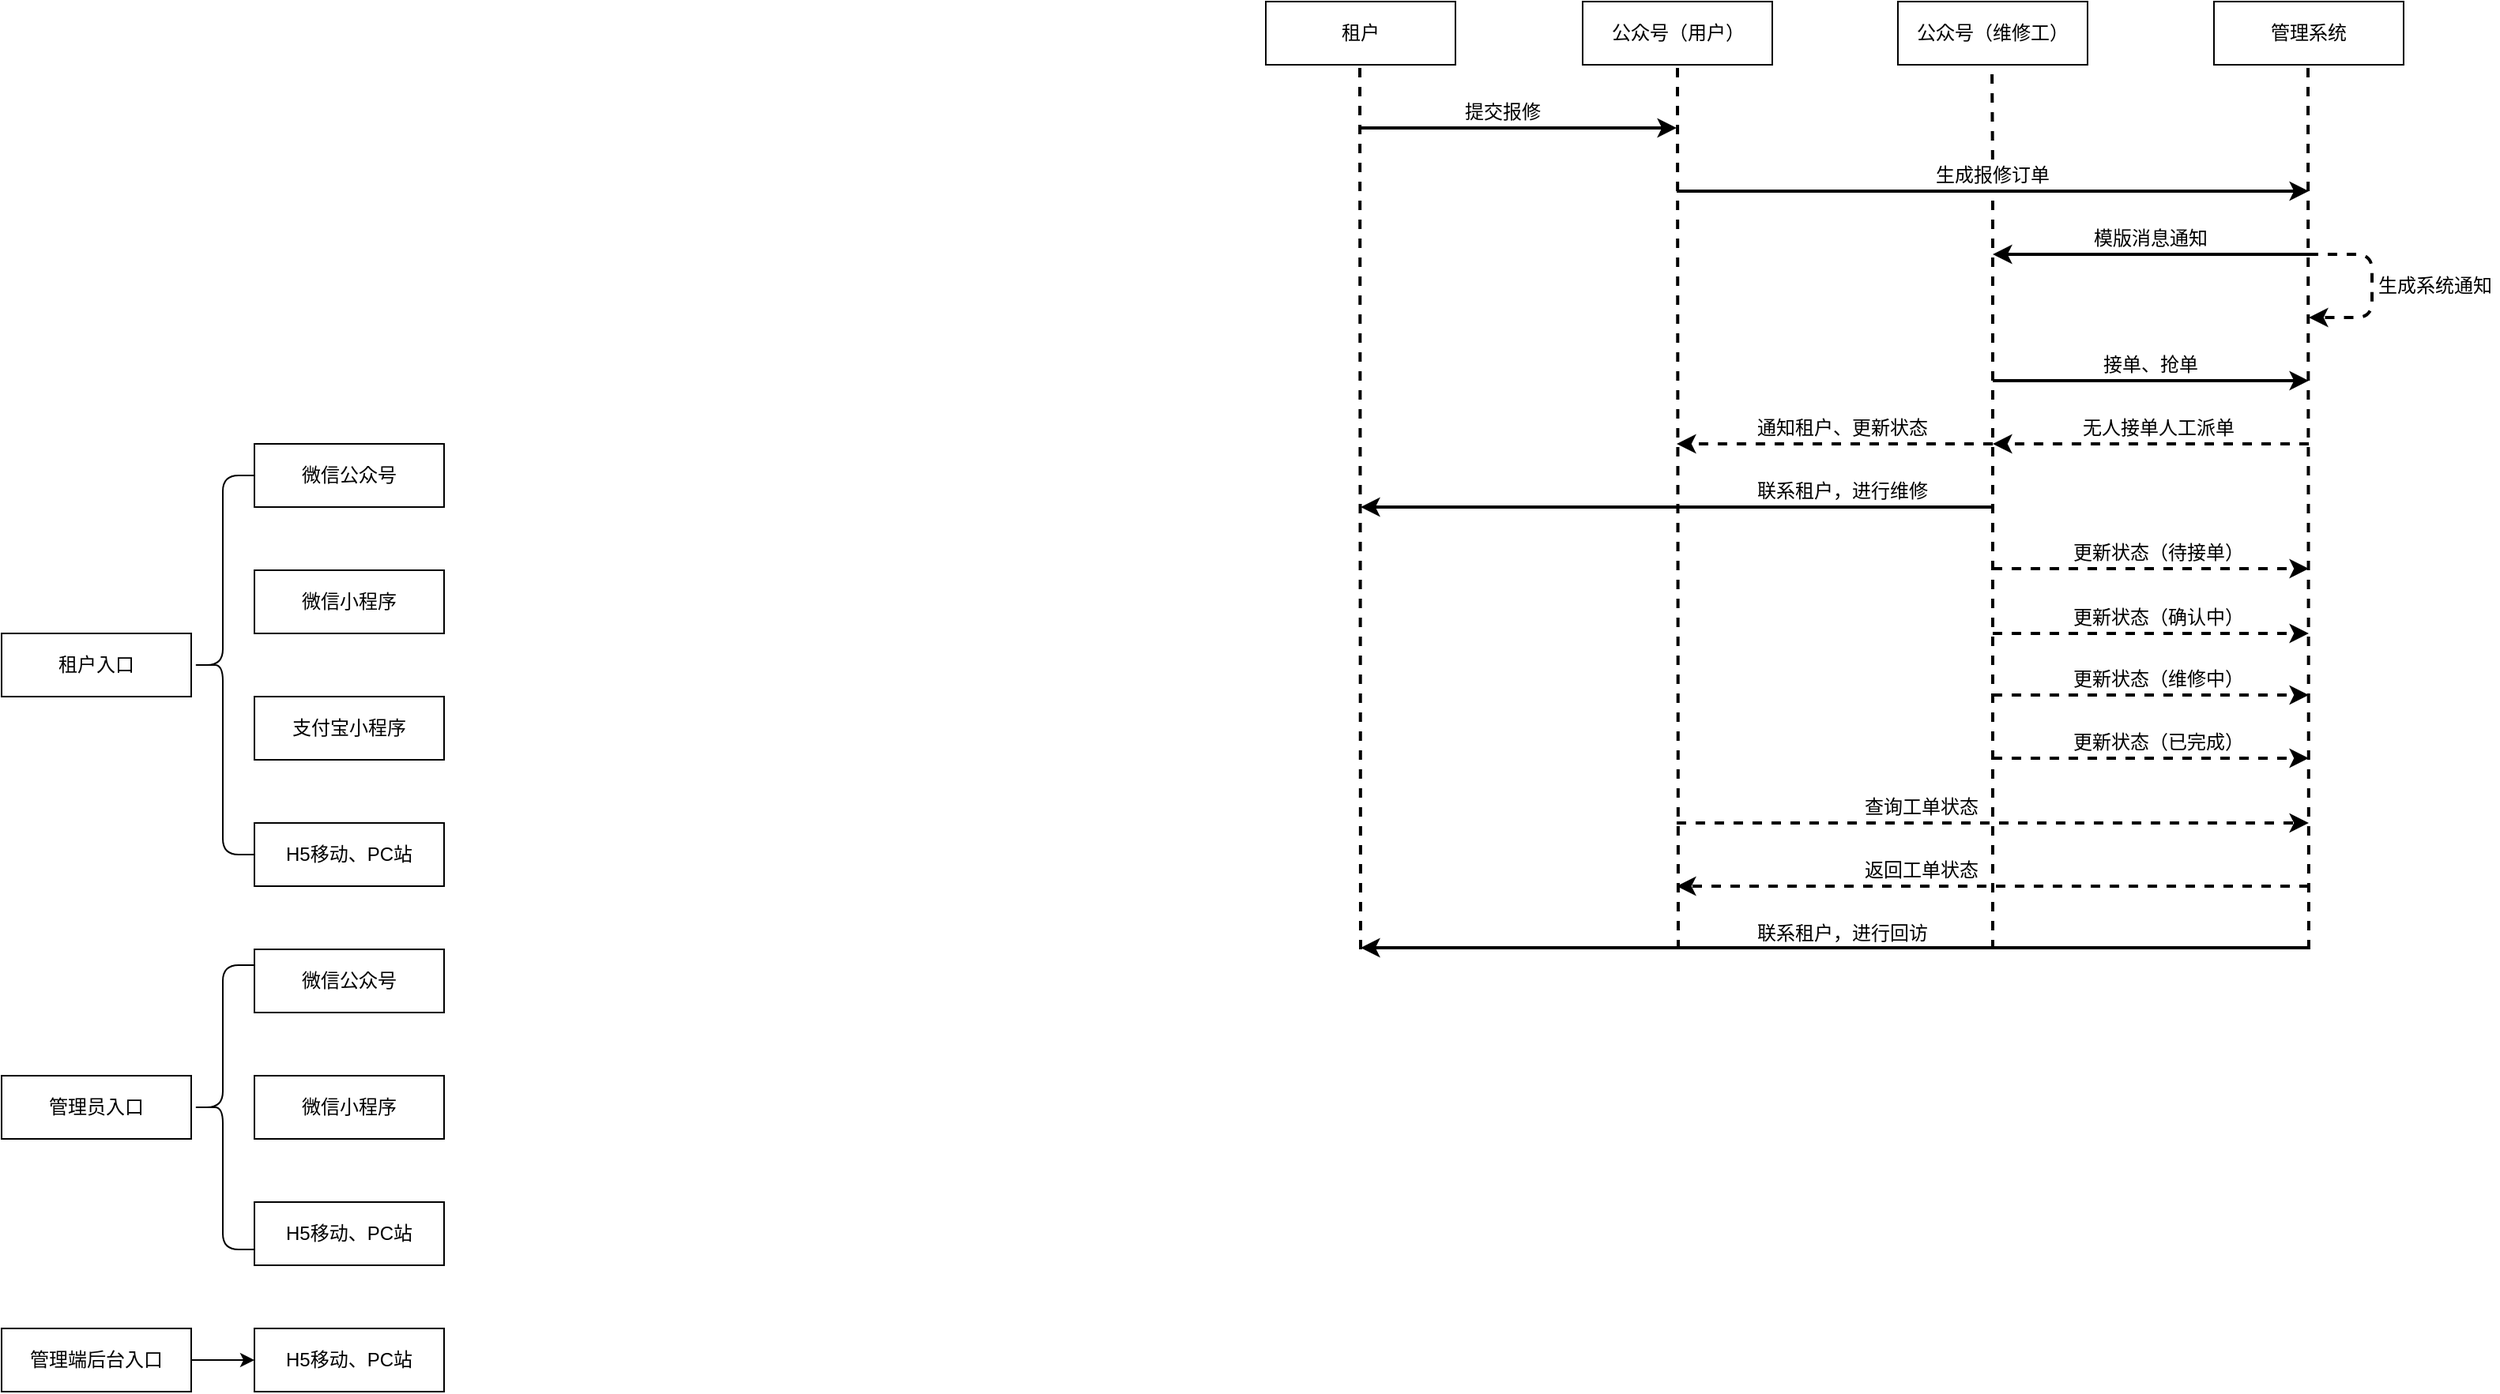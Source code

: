 <mxfile version="14.7.1" type="github">
  <diagram id="moyvBZoqEqQ-8UYQ3a70" name="Page-1">
    <mxGraphModel dx="1186" dy="740" grid="1" gridSize="10" guides="1" tooltips="1" connect="1" arrows="1" fold="1" page="1" pageScale="1" pageWidth="827" pageHeight="1169" math="0" shadow="0">
      <root>
        <mxCell id="0" />
        <mxCell id="1" parent="0" />
        <mxCell id="YB-uOoayBmhUFbvPWa7u-1" value="管理员入口" style="rounded=0;whiteSpace=wrap;html=1;" parent="1" vertex="1">
          <mxGeometry x="240" y="880" width="120" height="40" as="geometry" />
        </mxCell>
        <mxCell id="YB-uOoayBmhUFbvPWa7u-2" value="租户入口" style="rounded=0;whiteSpace=wrap;html=1;" parent="1" vertex="1">
          <mxGeometry x="240" y="600" width="120" height="40" as="geometry" />
        </mxCell>
        <mxCell id="YB-uOoayBmhUFbvPWa7u-16" style="edgeStyle=orthogonalEdgeStyle;rounded=0;orthogonalLoop=1;jettySize=auto;html=1;exitX=1;exitY=0.5;exitDx=0;exitDy=0;entryX=0;entryY=0.5;entryDx=0;entryDy=0;" parent="1" source="YB-uOoayBmhUFbvPWa7u-3" target="YB-uOoayBmhUFbvPWa7u-15" edge="1">
          <mxGeometry relative="1" as="geometry" />
        </mxCell>
        <mxCell id="YB-uOoayBmhUFbvPWa7u-3" value="管理端后台入口" style="rounded=0;whiteSpace=wrap;html=1;" parent="1" vertex="1">
          <mxGeometry x="240" y="1040" width="120" height="40" as="geometry" />
        </mxCell>
        <mxCell id="YB-uOoayBmhUFbvPWa7u-4" value="微信公众号" style="rounded=0;whiteSpace=wrap;html=1;" parent="1" vertex="1">
          <mxGeometry x="400" y="480" width="120" height="40" as="geometry" />
        </mxCell>
        <mxCell id="YB-uOoayBmhUFbvPWa7u-5" value="微信小程序" style="rounded=0;whiteSpace=wrap;html=1;" parent="1" vertex="1">
          <mxGeometry x="400" y="560" width="120" height="40" as="geometry" />
        </mxCell>
        <mxCell id="YB-uOoayBmhUFbvPWa7u-6" value="支付宝小程序" style="rounded=0;whiteSpace=wrap;html=1;" parent="1" vertex="1">
          <mxGeometry x="400" y="640" width="120" height="40" as="geometry" />
        </mxCell>
        <mxCell id="YB-uOoayBmhUFbvPWa7u-9" value="" style="shape=curlyBracket;whiteSpace=wrap;html=1;rounded=1;" parent="1" vertex="1">
          <mxGeometry x="360" y="500" width="40" height="240" as="geometry" />
        </mxCell>
        <mxCell id="YB-uOoayBmhUFbvPWa7u-10" value="H5移动、PC站" style="rounded=0;whiteSpace=wrap;html=1;" parent="1" vertex="1">
          <mxGeometry x="400" y="720" width="120" height="40" as="geometry" />
        </mxCell>
        <mxCell id="YB-uOoayBmhUFbvPWa7u-11" value="H5移动、PC站" style="rounded=0;whiteSpace=wrap;html=1;" parent="1" vertex="1">
          <mxGeometry x="400" y="960" width="120" height="40" as="geometry" />
        </mxCell>
        <mxCell id="YB-uOoayBmhUFbvPWa7u-12" value="微信公众号" style="rounded=0;whiteSpace=wrap;html=1;" parent="1" vertex="1">
          <mxGeometry x="400" y="800" width="120" height="40" as="geometry" />
        </mxCell>
        <mxCell id="YB-uOoayBmhUFbvPWa7u-13" value="微信小程序" style="rounded=0;whiteSpace=wrap;html=1;" parent="1" vertex="1">
          <mxGeometry x="400" y="880" width="120" height="40" as="geometry" />
        </mxCell>
        <mxCell id="YB-uOoayBmhUFbvPWa7u-14" value="" style="shape=curlyBracket;whiteSpace=wrap;html=1;rounded=1;" parent="1" vertex="1">
          <mxGeometry x="360" y="810" width="40" height="180" as="geometry" />
        </mxCell>
        <mxCell id="YB-uOoayBmhUFbvPWa7u-15" value="H5移动、PC站" style="rounded=0;whiteSpace=wrap;html=1;" parent="1" vertex="1">
          <mxGeometry x="400" y="1040" width="120" height="40" as="geometry" />
        </mxCell>
        <mxCell id="7Hp0aEXJhVOCBosLb66T-6" value="公众号（用户）" style="rounded=0;whiteSpace=wrap;html=1;" vertex="1" parent="1">
          <mxGeometry x="1240.5" y="200" width="120" height="40" as="geometry" />
        </mxCell>
        <mxCell id="7Hp0aEXJhVOCBosLb66T-7" value="公众号（维修工）" style="rounded=0;whiteSpace=wrap;html=1;" vertex="1" parent="1">
          <mxGeometry x="1440" y="200" width="120" height="40" as="geometry" />
        </mxCell>
        <mxCell id="7Hp0aEXJhVOCBosLb66T-8" value="管理系统" style="rounded=0;whiteSpace=wrap;html=1;" vertex="1" parent="1">
          <mxGeometry x="1640" y="200" width="120" height="40" as="geometry" />
        </mxCell>
        <mxCell id="7Hp0aEXJhVOCBosLb66T-9" value="" style="endArrow=none;dashed=1;html=1;entryX=0.5;entryY=1;entryDx=0;entryDy=0;strokeWidth=2;" edge="1" parent="1" target="7Hp0aEXJhVOCBosLb66T-6">
          <mxGeometry width="50" height="50" relative="1" as="geometry">
            <mxPoint x="1301" y="800" as="sourcePoint" />
            <mxPoint x="1325.5" y="290" as="targetPoint" />
          </mxGeometry>
        </mxCell>
        <mxCell id="7Hp0aEXJhVOCBosLb66T-13" value="" style="endArrow=none;dashed=1;html=1;entryX=0.5;entryY=1;entryDx=0;entryDy=0;strokeWidth=2;startArrow=none;" edge="1" parent="1" source="7Hp0aEXJhVOCBosLb66T-21">
          <mxGeometry width="50" height="50" relative="1" as="geometry">
            <mxPoint x="1500" y="740" as="sourcePoint" />
            <mxPoint x="1499.5" y="240" as="targetPoint" />
          </mxGeometry>
        </mxCell>
        <mxCell id="7Hp0aEXJhVOCBosLb66T-14" value="" style="endArrow=none;dashed=1;html=1;entryX=0.5;entryY=1;entryDx=0;entryDy=0;strokeWidth=2;" edge="1" parent="1">
          <mxGeometry width="50" height="50" relative="1" as="geometry">
            <mxPoint x="1700" y="800" as="sourcePoint" />
            <mxPoint x="1699.5" y="240" as="targetPoint" />
          </mxGeometry>
        </mxCell>
        <mxCell id="7Hp0aEXJhVOCBosLb66T-16" value="租户" style="rounded=0;whiteSpace=wrap;html=1;" vertex="1" parent="1">
          <mxGeometry x="1040" y="200" width="120" height="40" as="geometry" />
        </mxCell>
        <mxCell id="7Hp0aEXJhVOCBosLb66T-17" value="" style="endArrow=none;dashed=1;html=1;entryX=0.5;entryY=1;entryDx=0;entryDy=0;strokeWidth=2;" edge="1" parent="1">
          <mxGeometry width="50" height="50" relative="1" as="geometry">
            <mxPoint x="1100" y="800" as="sourcePoint" />
            <mxPoint x="1099.5" y="240" as="targetPoint" />
          </mxGeometry>
        </mxCell>
        <mxCell id="7Hp0aEXJhVOCBosLb66T-18" value="" style="endArrow=classic;html=1;strokeWidth=2;" edge="1" parent="1">
          <mxGeometry width="50" height="50" relative="1" as="geometry">
            <mxPoint x="1100" y="280" as="sourcePoint" />
            <mxPoint x="1300" y="280" as="targetPoint" />
          </mxGeometry>
        </mxCell>
        <mxCell id="7Hp0aEXJhVOCBosLb66T-19" value="提交报修" style="text;html=1;strokeColor=none;fillColor=none;align=center;verticalAlign=middle;whiteSpace=wrap;rounded=0;" vertex="1" parent="1">
          <mxGeometry x="1150" y="260" width="80" height="20" as="geometry" />
        </mxCell>
        <mxCell id="7Hp0aEXJhVOCBosLb66T-20" value="" style="endArrow=classic;html=1;strokeWidth=2;" edge="1" parent="1">
          <mxGeometry width="50" height="50" relative="1" as="geometry">
            <mxPoint x="1300" y="320" as="sourcePoint" />
            <mxPoint x="1700" y="320" as="targetPoint" />
          </mxGeometry>
        </mxCell>
        <mxCell id="7Hp0aEXJhVOCBosLb66T-24" value="" style="endArrow=classic;html=1;strokeWidth=2;" edge="1" parent="1">
          <mxGeometry width="50" height="50" relative="1" as="geometry">
            <mxPoint x="1700" y="360" as="sourcePoint" />
            <mxPoint x="1500" y="360" as="targetPoint" />
          </mxGeometry>
        </mxCell>
        <mxCell id="7Hp0aEXJhVOCBosLb66T-25" value="模版消息通知" style="text;html=1;strokeColor=none;fillColor=none;align=center;verticalAlign=middle;whiteSpace=wrap;rounded=0;" vertex="1" parent="1">
          <mxGeometry x="1560" y="340" width="80" height="20" as="geometry" />
        </mxCell>
        <mxCell id="7Hp0aEXJhVOCBosLb66T-27" value="" style="edgeStyle=elbowEdgeStyle;elbow=horizontal;endArrow=classic;html=1;strokeWidth=2;dashed=1;" edge="1" parent="1">
          <mxGeometry width="50" height="50" relative="1" as="geometry">
            <mxPoint x="1700" y="360" as="sourcePoint" />
            <mxPoint x="1700" y="400" as="targetPoint" />
            <Array as="points">
              <mxPoint x="1740" y="380" />
            </Array>
          </mxGeometry>
        </mxCell>
        <mxCell id="7Hp0aEXJhVOCBosLb66T-21" value="生成报修订单" style="text;html=1;strokeColor=none;fillColor=none;align=center;verticalAlign=middle;whiteSpace=wrap;rounded=0;" vertex="1" parent="1">
          <mxGeometry x="1460" y="300" width="80" height="20" as="geometry" />
        </mxCell>
        <mxCell id="7Hp0aEXJhVOCBosLb66T-28" value="" style="endArrow=none;dashed=1;html=1;entryX=0.5;entryY=1;entryDx=0;entryDy=0;strokeWidth=2;" edge="1" parent="1" target="7Hp0aEXJhVOCBosLb66T-21">
          <mxGeometry width="50" height="50" relative="1" as="geometry">
            <mxPoint x="1500" y="800" as="sourcePoint" />
            <mxPoint x="1499.5" y="240" as="targetPoint" />
          </mxGeometry>
        </mxCell>
        <mxCell id="7Hp0aEXJhVOCBosLb66T-29" value="生成系统通知" style="text;html=1;strokeColor=none;fillColor=none;align=center;verticalAlign=middle;whiteSpace=wrap;rounded=0;" vertex="1" parent="1">
          <mxGeometry x="1740" y="370" width="80" height="20" as="geometry" />
        </mxCell>
        <mxCell id="7Hp0aEXJhVOCBosLb66T-31" value="" style="endArrow=classic;html=1;strokeWidth=2;" edge="1" parent="1">
          <mxGeometry width="50" height="50" relative="1" as="geometry">
            <mxPoint x="1500" y="440" as="sourcePoint" />
            <mxPoint x="1700" y="440" as="targetPoint" />
          </mxGeometry>
        </mxCell>
        <mxCell id="7Hp0aEXJhVOCBosLb66T-32" value="接单、抢单" style="text;html=1;strokeColor=none;fillColor=none;align=center;verticalAlign=middle;whiteSpace=wrap;rounded=0;" vertex="1" parent="1">
          <mxGeometry x="1560" y="420" width="80" height="20" as="geometry" />
        </mxCell>
        <mxCell id="7Hp0aEXJhVOCBosLb66T-33" value="" style="endArrow=classic;html=1;dashed=1;strokeWidth=2;" edge="1" parent="1">
          <mxGeometry width="50" height="50" relative="1" as="geometry">
            <mxPoint x="1700" y="480" as="sourcePoint" />
            <mxPoint x="1500" y="480" as="targetPoint" />
          </mxGeometry>
        </mxCell>
        <mxCell id="7Hp0aEXJhVOCBosLb66T-34" value="无人接单人工派单" style="text;html=1;strokeColor=none;fillColor=none;align=center;verticalAlign=middle;whiteSpace=wrap;rounded=0;" vertex="1" parent="1">
          <mxGeometry x="1550" y="460" width="110" height="20" as="geometry" />
        </mxCell>
        <mxCell id="7Hp0aEXJhVOCBosLb66T-35" value="" style="endArrow=classic;html=1;strokeWidth=2;dashed=1;" edge="1" parent="1">
          <mxGeometry width="50" height="50" relative="1" as="geometry">
            <mxPoint x="1500" y="480" as="sourcePoint" />
            <mxPoint x="1300" y="480" as="targetPoint" />
          </mxGeometry>
        </mxCell>
        <mxCell id="7Hp0aEXJhVOCBosLb66T-37" value="通知租户、更新状态" style="text;html=1;strokeColor=none;fillColor=none;align=center;verticalAlign=middle;whiteSpace=wrap;rounded=0;" vertex="1" parent="1">
          <mxGeometry x="1350" y="460" width="110" height="20" as="geometry" />
        </mxCell>
        <mxCell id="7Hp0aEXJhVOCBosLb66T-38" value="" style="endArrow=classic;html=1;strokeWidth=2;" edge="1" parent="1">
          <mxGeometry width="50" height="50" relative="1" as="geometry">
            <mxPoint x="1500" y="520" as="sourcePoint" />
            <mxPoint x="1100" y="520" as="targetPoint" />
          </mxGeometry>
        </mxCell>
        <mxCell id="7Hp0aEXJhVOCBosLb66T-39" value="联系租户，进行维修" style="text;html=1;strokeColor=none;fillColor=none;align=center;verticalAlign=middle;whiteSpace=wrap;rounded=0;" vertex="1" parent="1">
          <mxGeometry x="1350" y="500" width="110" height="20" as="geometry" />
        </mxCell>
        <mxCell id="7Hp0aEXJhVOCBosLb66T-40" value="" style="endArrow=classic;html=1;strokeWidth=2;dashed=1;" edge="1" parent="1">
          <mxGeometry width="50" height="50" relative="1" as="geometry">
            <mxPoint x="1500" y="600" as="sourcePoint" />
            <mxPoint x="1700" y="600" as="targetPoint" />
          </mxGeometry>
        </mxCell>
        <mxCell id="7Hp0aEXJhVOCBosLb66T-41" value="更新状态（确认中）" style="text;html=1;strokeColor=none;fillColor=none;align=center;verticalAlign=middle;whiteSpace=wrap;rounded=0;" vertex="1" parent="1">
          <mxGeometry x="1550" y="580" width="110" height="20" as="geometry" />
        </mxCell>
        <mxCell id="7Hp0aEXJhVOCBosLb66T-42" value="" style="endArrow=classic;html=1;strokeWidth=2;dashed=1;" edge="1" parent="1">
          <mxGeometry width="50" height="50" relative="1" as="geometry">
            <mxPoint x="1500" y="639" as="sourcePoint" />
            <mxPoint x="1700" y="639" as="targetPoint" />
          </mxGeometry>
        </mxCell>
        <mxCell id="7Hp0aEXJhVOCBosLb66T-43" value="更新状态（维修中）" style="text;html=1;strokeColor=none;fillColor=none;align=center;verticalAlign=middle;whiteSpace=wrap;rounded=0;" vertex="1" parent="1">
          <mxGeometry x="1550" y="619" width="110" height="20" as="geometry" />
        </mxCell>
        <mxCell id="7Hp0aEXJhVOCBosLb66T-44" value="" style="endArrow=classic;html=1;strokeWidth=2;dashed=1;" edge="1" parent="1">
          <mxGeometry width="50" height="50" relative="1" as="geometry">
            <mxPoint x="1500" y="679" as="sourcePoint" />
            <mxPoint x="1700" y="679" as="targetPoint" />
          </mxGeometry>
        </mxCell>
        <mxCell id="7Hp0aEXJhVOCBosLb66T-45" value="更新状态（已完成）" style="text;html=1;strokeColor=none;fillColor=none;align=center;verticalAlign=middle;whiteSpace=wrap;rounded=0;" vertex="1" parent="1">
          <mxGeometry x="1550" y="659" width="110" height="20" as="geometry" />
        </mxCell>
        <mxCell id="7Hp0aEXJhVOCBosLb66T-46" value="" style="endArrow=classic;html=1;strokeWidth=2;dashed=1;" edge="1" parent="1">
          <mxGeometry width="50" height="50" relative="1" as="geometry">
            <mxPoint x="1700" y="760" as="sourcePoint" />
            <mxPoint x="1300" y="760" as="targetPoint" />
          </mxGeometry>
        </mxCell>
        <mxCell id="7Hp0aEXJhVOCBosLb66T-47" value="返回工单状态" style="text;html=1;strokeColor=none;fillColor=none;align=center;verticalAlign=middle;whiteSpace=wrap;rounded=0;" vertex="1" parent="1">
          <mxGeometry x="1400" y="740" width="110" height="20" as="geometry" />
        </mxCell>
        <mxCell id="7Hp0aEXJhVOCBosLb66T-48" value="" style="endArrow=classic;html=1;strokeWidth=2;dashed=1;" edge="1" parent="1">
          <mxGeometry width="50" height="50" relative="1" as="geometry">
            <mxPoint x="1300" y="720" as="sourcePoint" />
            <mxPoint x="1700" y="720" as="targetPoint" />
          </mxGeometry>
        </mxCell>
        <mxCell id="7Hp0aEXJhVOCBosLb66T-49" value="查询工单状态" style="text;html=1;strokeColor=none;fillColor=none;align=center;verticalAlign=middle;whiteSpace=wrap;rounded=0;" vertex="1" parent="1">
          <mxGeometry x="1400" y="700" width="110" height="20" as="geometry" />
        </mxCell>
        <mxCell id="7Hp0aEXJhVOCBosLb66T-51" value="" style="endArrow=classic;html=1;strokeWidth=2;" edge="1" parent="1">
          <mxGeometry width="50" height="50" relative="1" as="geometry">
            <mxPoint x="1700" y="799" as="sourcePoint" />
            <mxPoint x="1100" y="799" as="targetPoint" />
          </mxGeometry>
        </mxCell>
        <mxCell id="7Hp0aEXJhVOCBosLb66T-52" value="联系租户，进行回访" style="text;html=1;strokeColor=none;fillColor=none;align=center;verticalAlign=middle;whiteSpace=wrap;rounded=0;" vertex="1" parent="1">
          <mxGeometry x="1350" y="780" width="110" height="20" as="geometry" />
        </mxCell>
        <mxCell id="7Hp0aEXJhVOCBosLb66T-53" value="" style="endArrow=classic;html=1;strokeWidth=2;dashed=1;" edge="1" parent="1">
          <mxGeometry width="50" height="50" relative="1" as="geometry">
            <mxPoint x="1500" y="559" as="sourcePoint" />
            <mxPoint x="1700" y="559" as="targetPoint" />
          </mxGeometry>
        </mxCell>
        <mxCell id="7Hp0aEXJhVOCBosLb66T-54" value="更新状态（待接单）" style="text;html=1;strokeColor=none;fillColor=none;align=center;verticalAlign=middle;whiteSpace=wrap;rounded=0;" vertex="1" parent="1">
          <mxGeometry x="1550" y="539" width="110" height="20" as="geometry" />
        </mxCell>
      </root>
    </mxGraphModel>
  </diagram>
</mxfile>
